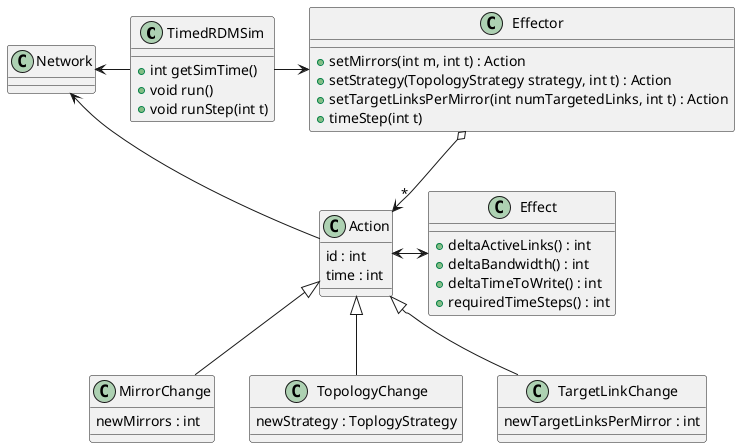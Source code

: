 @startuml
class TimedRDMSim
{
  + int getSimTime()
  + void run()
  + void runStep(int t)
}

class Effector
{
  + setMirrors(int m, int t) : Action
  + setStrategy(TopologyStrategy strategy, int t) : Action
  + setTargetLinksPerMirror(int numTargetedLinks, int t) : Action
  + timeStep(int t)
}

class Action
{
    id : int
    time : int
}

class Effect {
    + deltaActiveLinks() : int
    + deltaBandwidth() : int
    + deltaTimeToWrite() : int
    + requiredTimeSteps() : int
}

class MirrorChange {
    newMirrors : int
}

class TopologyChange {
    newStrategy : ToplogyStrategy
}

class TargetLinkChange {
    newTargetLinksPerMirror : int
}

Action <|-- MirrorChange
Action <|-- TopologyChange
Action <|-- TargetLinkChange

class Network

TimedRDMSim -> Effector
Network <- TimedRDMSim
Effector  o--> "*" Action
Action <-> Effect
Effector -[hidden]-> Effect
Network <- Action
@enduml
